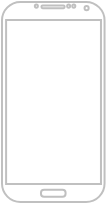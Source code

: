 <mxfile version="17.2.3" type="github">
  <diagram id="k4Skd9oSckd_jjfl-E0R" name="Page-1">
    <mxGraphModel dx="2066" dy="1213" grid="1" gridSize="10" guides="1" tooltips="1" connect="1" arrows="1" fold="1" page="1" pageScale="1" pageWidth="827" pageHeight="1169" math="0" shadow="0">
      <root>
        <mxCell id="0" />
        <mxCell id="1" parent="0" />
        <mxCell id="EJpiQeVUfQ8_yFGW8GNj-1" value="" style="verticalLabelPosition=bottom;verticalAlign=top;html=1;shadow=0;dashed=0;strokeWidth=1;shape=mxgraph.android.phone2;strokeColor=#c0c0c0;" vertex="1" parent="1">
          <mxGeometry x="160" y="120" width="51.28" height="100" as="geometry" />
        </mxCell>
      </root>
    </mxGraphModel>
  </diagram>
</mxfile>

